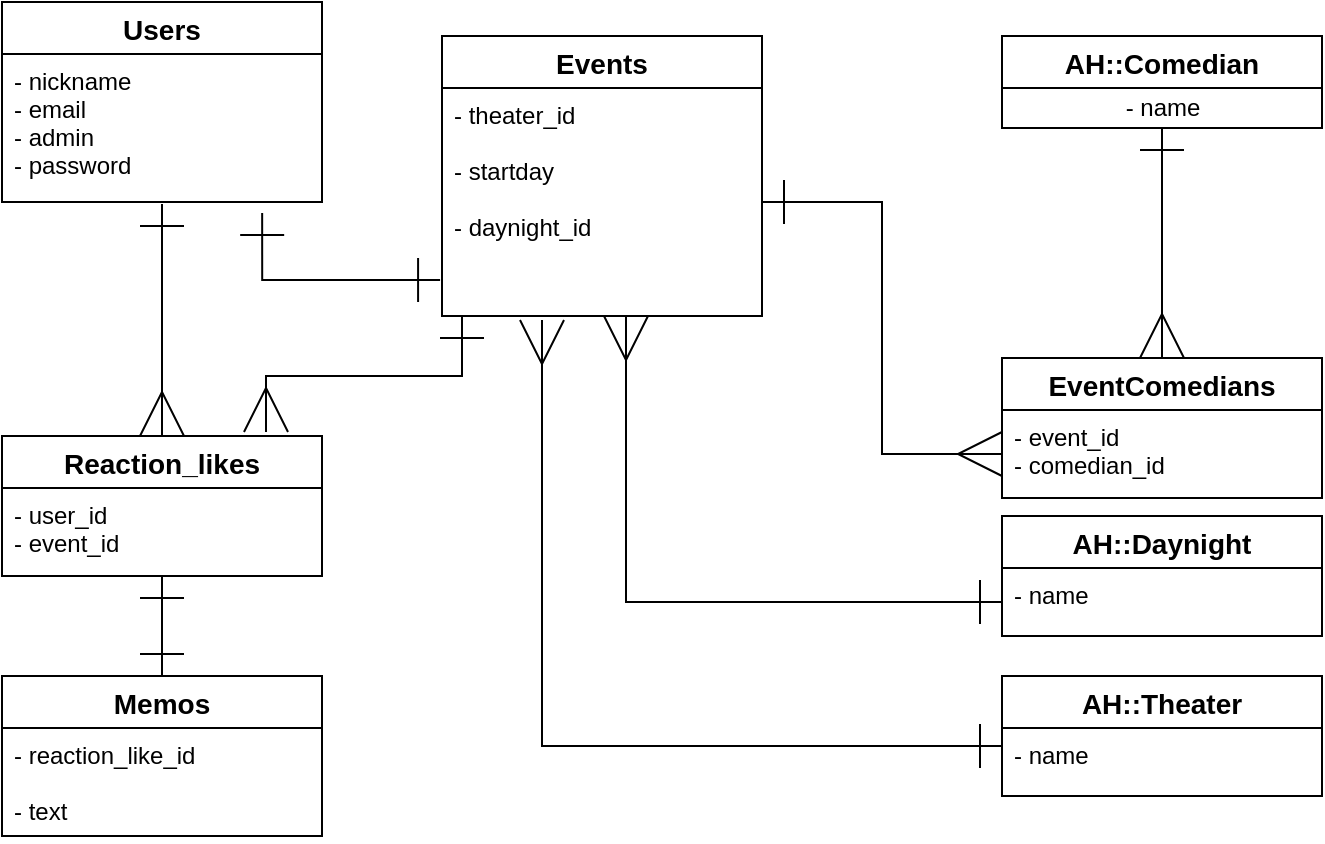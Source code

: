 <mxfile>
    <diagram id="W5xqhr1ypmPFygJtir-R" name="ページ1">
        <mxGraphModel dx="803" dy="627" grid="1" gridSize="10" guides="1" tooltips="1" connect="1" arrows="1" fold="1" page="1" pageScale="1" pageWidth="827" pageHeight="1169" math="0" shadow="0">
            <root>
                <mxCell id="0"/>
                <mxCell id="1" parent="0"/>
                <mxCell id="2" value="Users" style="swimlane;fontStyle=1;childLayout=stackLayout;horizontal=1;startSize=26;horizontalStack=0;resizeParent=1;resizeParentMax=0;resizeLast=0;collapsible=1;marginBottom=0;align=center;fontSize=14;" parent="1" vertex="1">
                    <mxGeometry x="60" y="63" width="160" height="100" as="geometry"/>
                </mxCell>
                <mxCell id="3" value="- nickname&#10;- email&#10;- admin&#10;- password" style="text;strokeColor=none;fillColor=none;spacingLeft=4;spacingRight=4;overflow=hidden;rotatable=0;points=[[0,0.5],[1,0.5]];portConstraint=eastwest;fontSize=12;" parent="2" vertex="1">
                    <mxGeometry y="26" width="160" height="74" as="geometry"/>
                </mxCell>
                <mxCell id="4" value="Events" style="swimlane;fontStyle=1;childLayout=stackLayout;horizontal=1;startSize=26;horizontalStack=0;resizeParent=1;resizeParentMax=0;resizeLast=0;collapsible=1;marginBottom=0;align=center;fontSize=14;" parent="1" vertex="1">
                    <mxGeometry x="280" y="80" width="160" height="140" as="geometry"/>
                </mxCell>
                <mxCell id="5" value="- theater_id&#10;&#10;- startday&#10;&#10;- daynight_id" style="text;strokeColor=none;fillColor=none;spacingLeft=4;spacingRight=4;overflow=hidden;rotatable=0;points=[[0,0.5],[1,0.5]];portConstraint=eastwest;fontSize=12;" parent="4" vertex="1">
                    <mxGeometry y="26" width="160" height="114" as="geometry"/>
                </mxCell>
                <mxCell id="10" value="Reaction_likes" style="swimlane;fontStyle=1;childLayout=stackLayout;horizontal=1;startSize=26;horizontalStack=0;resizeParent=1;resizeParentMax=0;resizeLast=0;collapsible=1;marginBottom=0;align=center;fontSize=14;" parent="1" vertex="1">
                    <mxGeometry x="60" y="280" width="160" height="70" as="geometry"/>
                </mxCell>
                <mxCell id="11" value="- user_id&#10;- event_id" style="text;strokeColor=none;fillColor=none;spacingLeft=4;spacingRight=4;overflow=hidden;rotatable=0;points=[[0,0.5],[1,0.5]];portConstraint=eastwest;fontSize=12;" parent="10" vertex="1">
                    <mxGeometry y="26" width="160" height="44" as="geometry"/>
                </mxCell>
                <mxCell id="12" value="Memos" style="swimlane;fontStyle=1;childLayout=stackLayout;horizontal=1;startSize=26;horizontalStack=0;resizeParent=1;resizeParentMax=0;resizeLast=0;collapsible=1;marginBottom=0;align=center;fontSize=14;" parent="1" vertex="1">
                    <mxGeometry x="60" y="400" width="160" height="80" as="geometry"/>
                </mxCell>
                <mxCell id="13" value="- reaction_like_id&#10;&#10;- text" style="text;strokeColor=none;fillColor=none;spacingLeft=4;spacingRight=4;overflow=hidden;rotatable=0;points=[[0,0.5],[1,0.5]];portConstraint=eastwest;fontSize=12;" parent="12" vertex="1">
                    <mxGeometry y="26" width="160" height="54" as="geometry"/>
                </mxCell>
                <mxCell id="14" value="EventComedians" style="swimlane;fontStyle=1;childLayout=stackLayout;horizontal=1;startSize=26;horizontalStack=0;resizeParent=1;resizeParentMax=0;resizeLast=0;collapsible=1;marginBottom=0;align=center;fontSize=14;" parent="1" vertex="1">
                    <mxGeometry x="560" y="241" width="160" height="70" as="geometry"/>
                </mxCell>
                <mxCell id="15" value="- event_id&#10;- comedian_id" style="text;strokeColor=none;fillColor=none;spacingLeft=4;spacingRight=4;overflow=hidden;rotatable=0;points=[[0,0.5],[1,0.5]];portConstraint=eastwest;fontSize=12;" parent="14" vertex="1">
                    <mxGeometry y="26" width="160" height="44" as="geometry"/>
                </mxCell>
                <mxCell id="33" value="AH::Comedian" style="swimlane;fontStyle=1;childLayout=stackLayout;horizontal=1;startSize=26;horizontalStack=0;resizeParent=1;resizeParentMax=0;resizeLast=0;collapsible=1;marginBottom=0;align=center;fontSize=14;" parent="1" vertex="1">
                    <mxGeometry x="560" y="80" width="160" height="46" as="geometry"/>
                </mxCell>
                <mxCell id="51" value="&lt;span style=&quot;text-align: left&quot;&gt;-&amp;nbsp;name&lt;/span&gt;" style="text;html=1;align=center;verticalAlign=middle;resizable=0;points=[];autosize=1;strokeColor=none;" parent="33" vertex="1">
                    <mxGeometry y="26" width="160" height="20" as="geometry"/>
                </mxCell>
                <mxCell id="36" value="AH::Daynight" style="swimlane;fontStyle=1;childLayout=stackLayout;horizontal=1;startSize=26;horizontalStack=0;resizeParent=1;resizeParentMax=0;resizeLast=0;collapsible=1;marginBottom=0;align=center;fontSize=14;" parent="1" vertex="1">
                    <mxGeometry x="560" y="320" width="160" height="60" as="geometry"/>
                </mxCell>
                <mxCell id="37" value="- name" style="text;strokeColor=none;fillColor=none;spacingLeft=4;spacingRight=4;overflow=hidden;rotatable=0;points=[[0,0.5],[1,0.5]];portConstraint=eastwest;fontSize=12;" parent="36" vertex="1">
                    <mxGeometry y="26" width="160" height="34" as="geometry"/>
                </mxCell>
                <mxCell id="38" value="AH::Theater" style="swimlane;fontStyle=1;childLayout=stackLayout;horizontal=1;startSize=26;horizontalStack=0;resizeParent=1;resizeParentMax=0;resizeLast=0;collapsible=1;marginBottom=0;align=center;fontSize=14;" parent="1" vertex="1">
                    <mxGeometry x="560" y="400" width="160" height="60" as="geometry"/>
                </mxCell>
                <mxCell id="39" value="- name" style="text;strokeColor=none;fillColor=none;spacingLeft=4;spacingRight=4;overflow=hidden;rotatable=0;points=[[0,0.5],[1,0.5]];portConstraint=eastwest;fontSize=12;" parent="38" vertex="1">
                    <mxGeometry y="26" width="160" height="34" as="geometry"/>
                </mxCell>
                <mxCell id="40" style="edgeStyle=orthogonalEdgeStyle;rounded=0;orthogonalLoop=1;jettySize=auto;html=1;exitX=1;exitY=0.5;exitDx=0;exitDy=0;entryX=0;entryY=0.5;entryDx=0;entryDy=0;endArrow=ERmany;endFill=0;endSize=20;startSize=20;startArrow=ERone;startFill=0;" parent="1" source="5" target="15" edge="1">
                    <mxGeometry relative="1" as="geometry"/>
                </mxCell>
                <mxCell id="44" style="edgeStyle=orthogonalEdgeStyle;rounded=0;orthogonalLoop=1;jettySize=auto;html=1;exitX=0.575;exitY=1;exitDx=0;exitDy=0;entryX=0;entryY=0.5;entryDx=0;entryDy=0;endArrow=ERone;endFill=0;endSize=20;startSize=20;startArrow=ERmany;startFill=0;exitPerimeter=0;" parent="1" source="5" target="37" edge="1">
                    <mxGeometry relative="1" as="geometry">
                        <mxPoint x="330" y="301" as="sourcePoint"/>
                        <mxPoint x="450" y="422" as="targetPoint"/>
                    </mxGeometry>
                </mxCell>
                <mxCell id="45" style="edgeStyle=orthogonalEdgeStyle;rounded=0;orthogonalLoop=1;jettySize=auto;html=1;entryX=0;entryY=0.5;entryDx=0;entryDy=0;endArrow=ERone;endFill=0;endSize=20;startSize=20;startArrow=ERmany;startFill=0;" parent="1" edge="1">
                    <mxGeometry relative="1" as="geometry">
                        <mxPoint x="330" y="222" as="sourcePoint"/>
                        <mxPoint x="560" y="435" as="targetPoint"/>
                        <Array as="points">
                            <mxPoint x="330" y="435"/>
                        </Array>
                    </mxGeometry>
                </mxCell>
                <mxCell id="46" style="edgeStyle=orthogonalEdgeStyle;rounded=0;orthogonalLoop=1;jettySize=auto;html=1;exitX=0.5;exitY=0;exitDx=0;exitDy=0;endArrow=ERone;endFill=0;endSize=20;startSize=20;startArrow=ERmany;startFill=0;" parent="1" source="10" edge="1">
                    <mxGeometry relative="1" as="geometry">
                        <mxPoint x="140" y="274" as="sourcePoint"/>
                        <mxPoint x="140" y="164" as="targetPoint"/>
                        <Array as="points">
                            <mxPoint x="140" y="210"/>
                            <mxPoint x="140" y="210"/>
                        </Array>
                    </mxGeometry>
                </mxCell>
                <mxCell id="47" style="edgeStyle=orthogonalEdgeStyle;rounded=0;orthogonalLoop=1;jettySize=auto;html=1;exitX=0.5;exitY=1;exitDx=0;exitDy=0;entryX=0.5;entryY=0;entryDx=0;entryDy=0;endArrow=ERmany;endFill=0;endSize=20;startSize=20;startArrow=ERone;startFill=0;" parent="1" source="33" target="14" edge="1">
                    <mxGeometry relative="1" as="geometry">
                        <mxPoint x="560" y="133" as="sourcePoint"/>
                        <mxPoint x="570" y="294" as="targetPoint"/>
                        <Array as="points">
                            <mxPoint x="640" y="190"/>
                            <mxPoint x="640" y="190"/>
                        </Array>
                    </mxGeometry>
                </mxCell>
                <mxCell id="48" style="edgeStyle=orthogonalEdgeStyle;rounded=0;orthogonalLoop=1;jettySize=auto;html=1;endArrow=ERone;endFill=0;endSize=20;startSize=20;startArrow=ERone;startFill=0;" parent="1" edge="1">
                    <mxGeometry relative="1" as="geometry">
                        <mxPoint x="140" y="400" as="sourcePoint"/>
                        <mxPoint x="139.5" y="350" as="targetPoint"/>
                        <Array as="points">
                            <mxPoint x="139.5" y="350"/>
                            <mxPoint x="139.5" y="350"/>
                        </Array>
                    </mxGeometry>
                </mxCell>
                <mxCell id="49" style="edgeStyle=orthogonalEdgeStyle;rounded=0;orthogonalLoop=1;jettySize=auto;html=1;endArrow=ERone;endFill=0;endSize=20;startSize=20;startArrow=ERone;startFill=0;entryX=0.813;entryY=1.074;entryDx=0;entryDy=0;entryPerimeter=0;exitX=-0.006;exitY=0.842;exitDx=0;exitDy=0;exitPerimeter=0;" parent="1" source="5" target="3" edge="1">
                    <mxGeometry relative="1" as="geometry">
                        <mxPoint x="149.5" y="410" as="sourcePoint"/>
                        <mxPoint x="149.5" y="360" as="targetPoint"/>
                        <Array as="points">
                            <mxPoint x="190" y="202"/>
                        </Array>
                    </mxGeometry>
                </mxCell>
                <mxCell id="50" style="edgeStyle=orthogonalEdgeStyle;rounded=0;orthogonalLoop=1;jettySize=auto;html=1;exitX=0.825;exitY=-0.029;exitDx=0;exitDy=0;endArrow=ERone;endFill=0;endSize=20;startSize=20;startArrow=ERmany;startFill=0;exitPerimeter=0;" parent="1" source="10" edge="1">
                    <mxGeometry relative="1" as="geometry">
                        <mxPoint x="290" y="336" as="sourcePoint"/>
                        <mxPoint x="290" y="220" as="targetPoint"/>
                        <Array as="points">
                            <mxPoint x="192" y="250"/>
                            <mxPoint x="290" y="250"/>
                        </Array>
                    </mxGeometry>
                </mxCell>
            </root>
        </mxGraphModel>
    </diagram>
</mxfile>